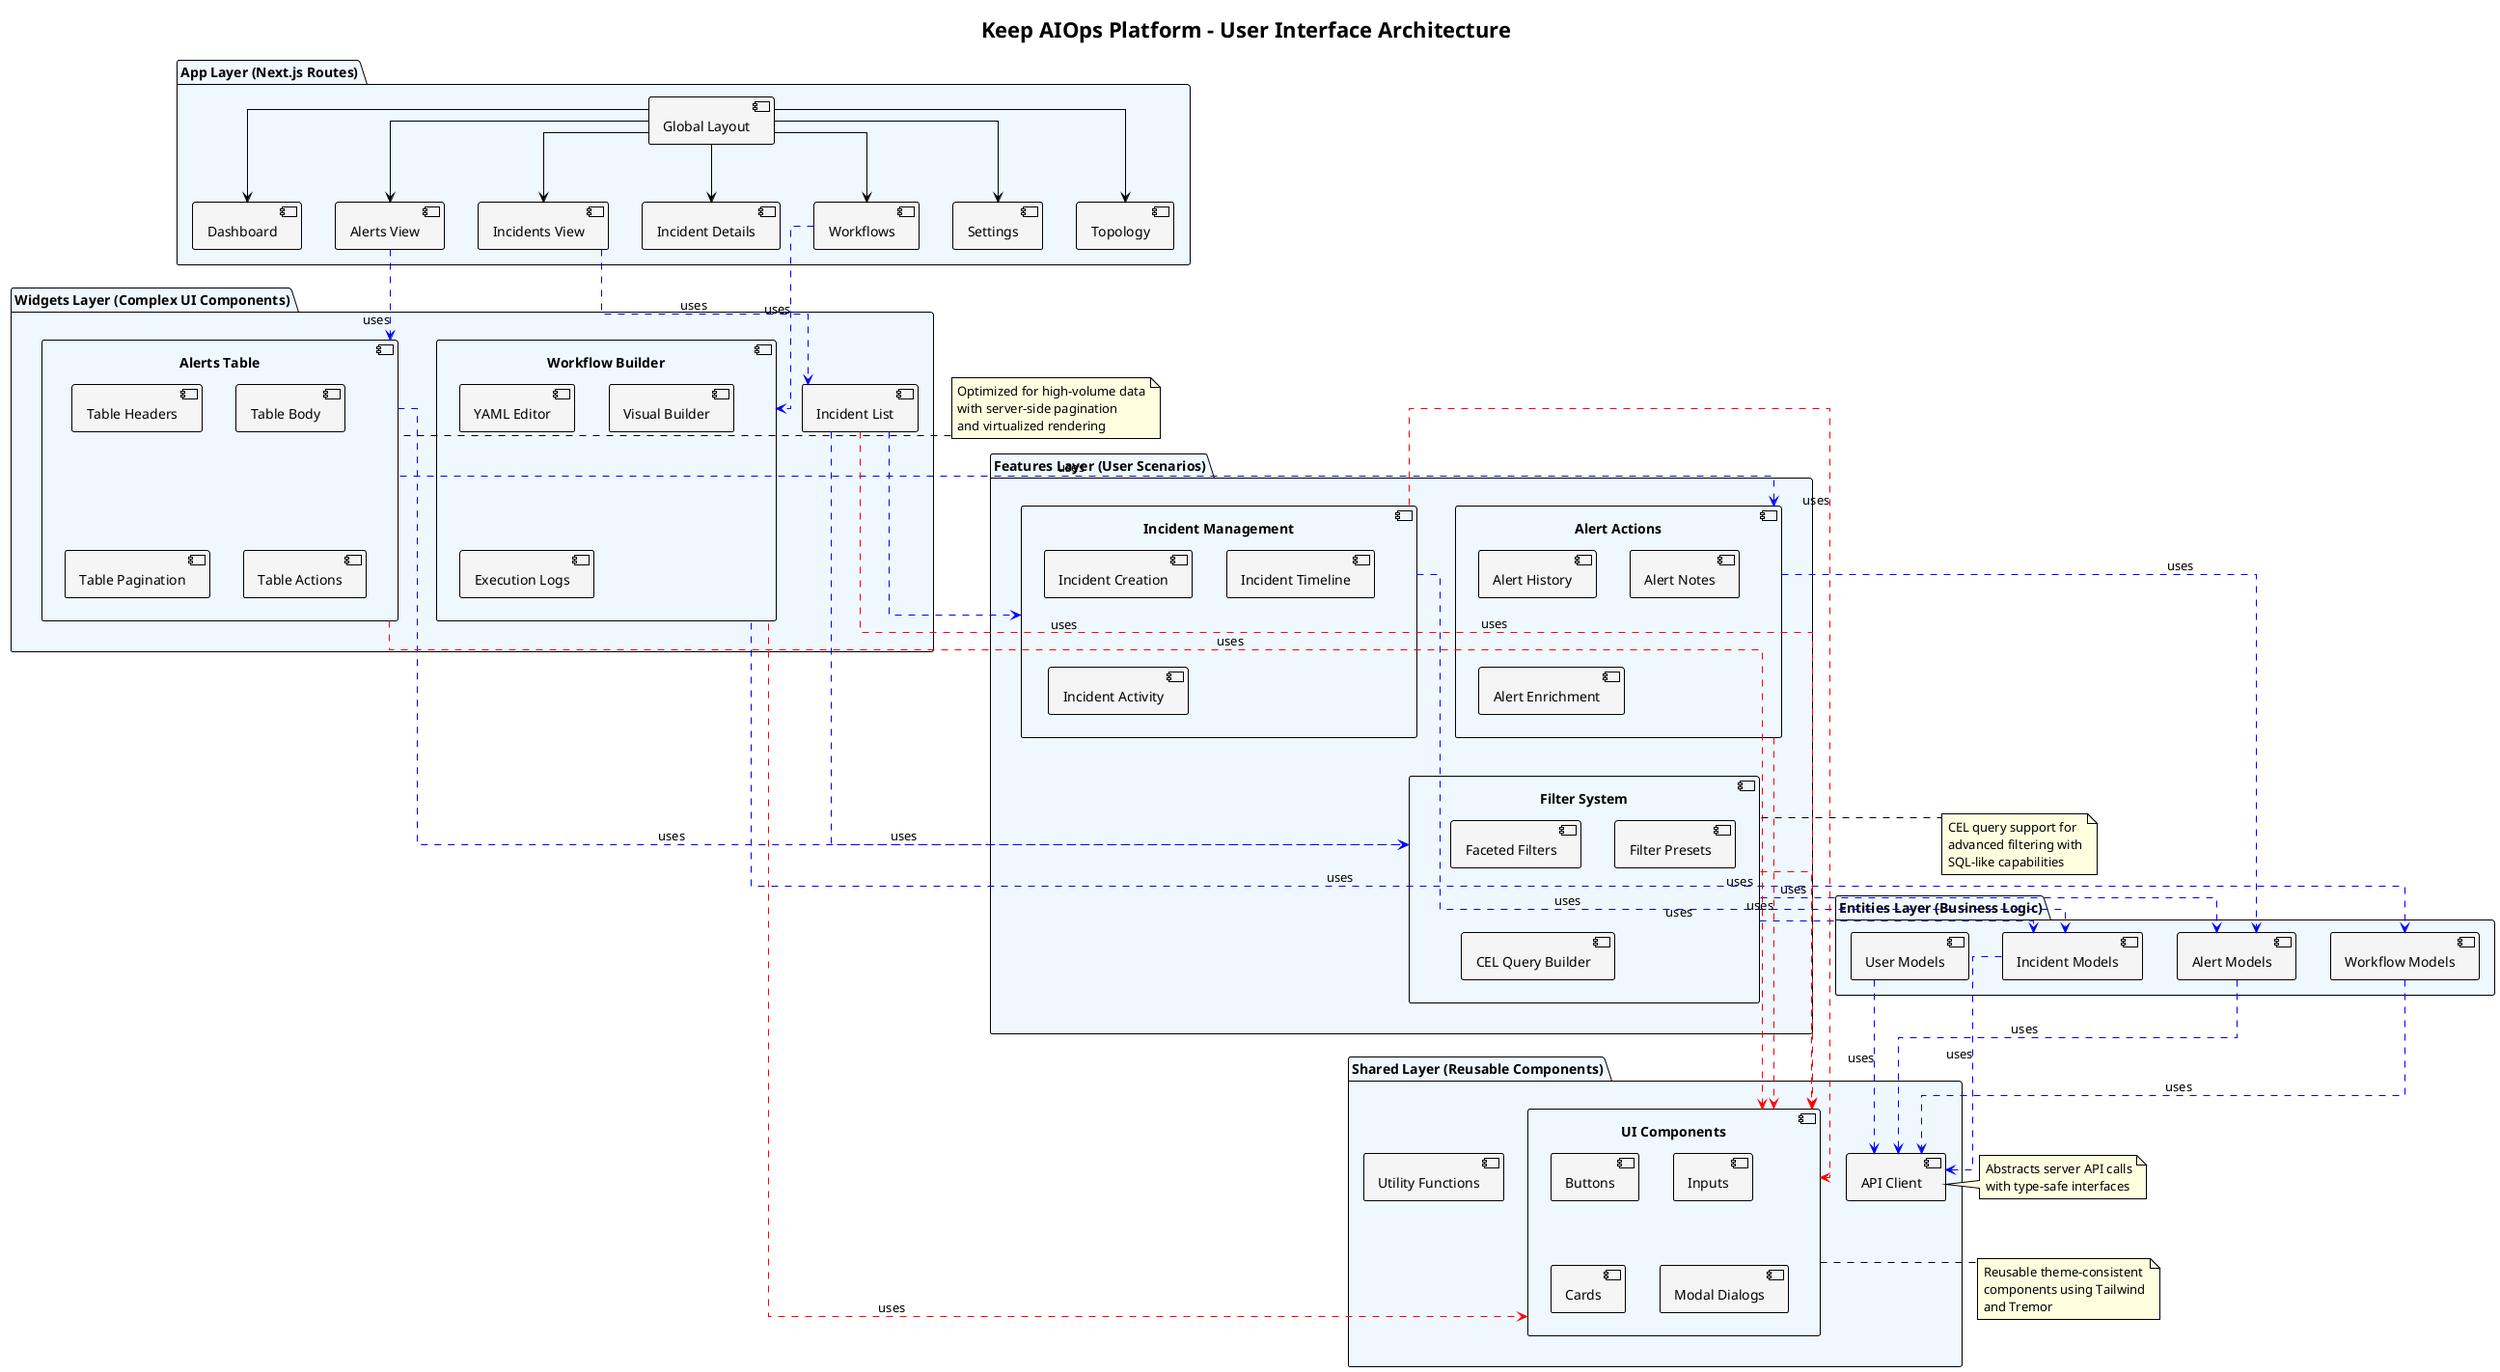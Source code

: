 @startuml User_Interface_Architecture

title Keep AIOps Platform - User Interface Architecture

!theme plain
skinparam linetype ortho
skinparam ComponentBackgroundColor WhiteSmoke
skinparam ComponentBorderColor Black
skinparam PackageBackgroundColor AliceBlue
skinparam PackageBorderColor Black
skinparam ArrowColor Black
skinparam NoteBackgroundColor LightYellow
skinparam NoteBorderColor Black

' Definition of layers according to Feature-Slice Design
package "App Layer (Next.js Routes)" {
  component "Dashboard" as dashboard
  component "Alerts View" as alerts_view
  component "Incidents View" as incidents_view
  component "Incident Details" as incident_details
  component "Workflows" as workflows_view
  component "Settings" as settings_view
  component "Topology" as topology_view
  component "Global Layout" as global_layout

  global_layout -down-> dashboard
  global_layout -down-> alerts_view
  global_layout -down-> incidents_view
  global_layout -down-> incident_details
  global_layout -down-> workflows_view
  global_layout -down-> settings_view
  global_layout -down-> topology_view
}

package "Widgets Layer (Complex UI Components)" {
  component "Alerts Table" as alerts_table {
    component "Table Headers" as table_headers
    component "Table Body" as table_body
    component "Table Pagination" as table_pagination
    component "Table Actions" as table_actions
  }
  
  component "Incident List" as incident_list
  component "Workflow Builder" as workflow_builder {
    component "YAML Editor" as yaml_editor
    component "Visual Builder" as visual_builder
    component "Execution Logs" as execution_logs
  }
}

package "Features Layer (User Scenarios)" {
  component "Alert Actions" as alert_actions {
    component "Alert History" as alert_history
    component "Alert Notes" as alert_notes
    component "Alert Enrichment" as alert_enrichment
  }
  
  component "Incident Management" as incident_management {
    component "Incident Creation" as incident_creation
    component "Incident Timeline" as incident_timeline
    component "Incident Activity" as incident_activity
  }
  
  component "Filter System" as filter_system {
    component "Faceted Filters" as faceted_filters
    component "Filter Presets" as filter_presets
    component "CEL Query Builder" as cel_query_builder
  }
}

package "Entities Layer (Business Logic)" {
  component "Alert Models" as alert_models
  component "Incident Models" as incident_models
  component "User Models" as user_models
  component "Workflow Models" as workflow_models
}

package "Shared Layer (Reusable Components)" {
  component "UI Components" as ui_components {
    component "Buttons" as buttons
    component "Inputs" as inputs
    component "Cards" as cards
    component "Modal Dialogs" as modals
  }
  
  component "API Client" as api_client
  component "Utility Functions" as utility_functions
}

' Relationships between layers
alerts_view .[#blue]down.> alerts_table : uses
incidents_view .[#blue]down.> incident_list : uses
workflows_view .[#blue]down.> workflow_builder : uses

alerts_table .[#blue]down.> alert_actions : uses
alerts_table .[#blue]down.> filter_system : uses
incident_list .[#blue]down.> incident_management : uses
incident_list .[#blue]down.> filter_system : uses
workflow_builder .[#blue]down.> workflow_models : uses

alert_actions .[#blue]down.> alert_models : uses
incident_management .[#blue]down.> incident_models : uses
filter_system .[#blue]down.> alert_models : uses
filter_system .[#blue]down.> incident_models : uses

alert_models .[#blue]down.> api_client : uses
incident_models .[#blue]down.> api_client : uses
user_models .[#blue]down.> api_client : uses
workflow_models .[#blue]down.> api_client : uses

alerts_table .[#red]down.> ui_components : uses
incident_list .[#red]down.> ui_components : uses
workflow_builder .[#red]down.> ui_components : uses
alert_actions .[#red]down.> ui_components : uses
incident_management .[#red]down.> ui_components : uses
filter_system .[#red]down.> ui_components : uses

' Notes
note right of api_client
  Abstracts server API calls
  with type-safe interfaces
end note

note left of alerts_table
  Optimized for high-volume data
  with server-side pagination
  and virtualized rendering
end note

note right of filter_system
  CEL query support for
  advanced filtering with
  SQL-like capabilities
end note

note bottom of ui_components
  Reusable theme-consistent
  components using Tailwind
  and Tremor
end note

@enduml 